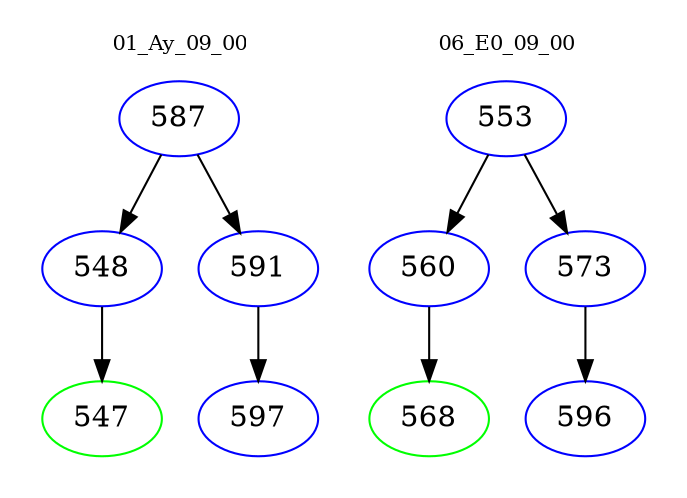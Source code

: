 digraph{
subgraph cluster_0 {
color = white
label = "01_Ay_09_00";
fontsize=10;
T0_587 [label="587", color="blue"]
T0_587 -> T0_548 [color="black"]
T0_548 [label="548", color="blue"]
T0_548 -> T0_547 [color="black"]
T0_547 [label="547", color="green"]
T0_587 -> T0_591 [color="black"]
T0_591 [label="591", color="blue"]
T0_591 -> T0_597 [color="black"]
T0_597 [label="597", color="blue"]
}
subgraph cluster_1 {
color = white
label = "06_E0_09_00";
fontsize=10;
T1_553 [label="553", color="blue"]
T1_553 -> T1_560 [color="black"]
T1_560 [label="560", color="blue"]
T1_560 -> T1_568 [color="black"]
T1_568 [label="568", color="green"]
T1_553 -> T1_573 [color="black"]
T1_573 [label="573", color="blue"]
T1_573 -> T1_596 [color="black"]
T1_596 [label="596", color="blue"]
}
}
